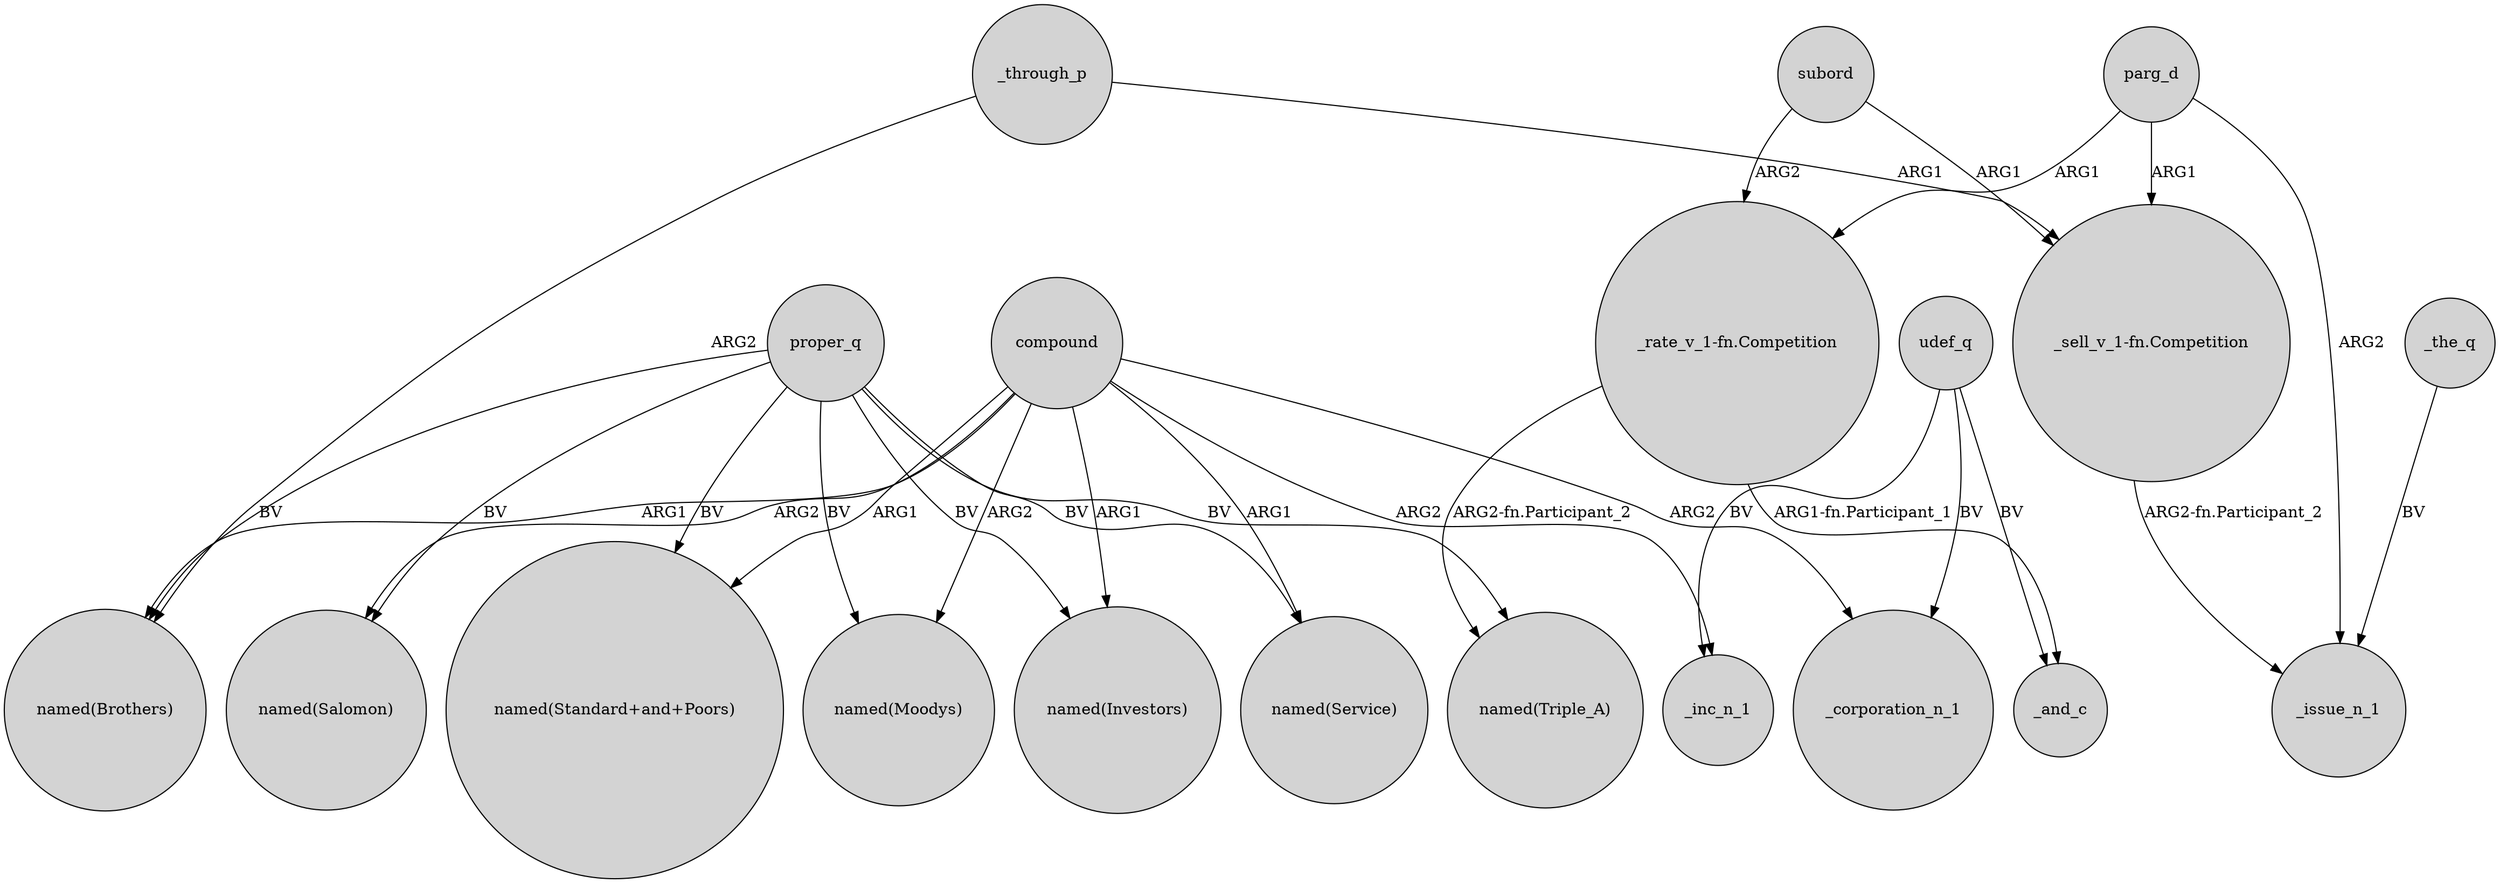 digraph {
	node [shape=circle style=filled]
	subord -> "_rate_v_1-fn.Competition" [label=ARG2]
	"_rate_v_1-fn.Competition" -> "named(Triple_A)" [label="ARG2-fn.Participant_2"]
	compound -> "named(Salomon)" [label=ARG2]
	proper_q -> "named(Standard+and+Poors)" [label=BV]
	parg_d -> "_sell_v_1-fn.Competition" [label=ARG1]
	proper_q -> "named(Moodys)" [label=BV]
	compound -> "named(Investors)" [label=ARG1]
	udef_q -> _and_c [label=BV]
	proper_q -> "named(Service)" [label=BV]
	"_sell_v_1-fn.Competition" -> _issue_n_1 [label="ARG2-fn.Participant_2"]
	udef_q -> _inc_n_1 [label=BV]
	compound -> "named(Service)" [label=ARG1]
	compound -> _inc_n_1 [label=ARG2]
	parg_d -> "_rate_v_1-fn.Competition" [label=ARG1]
	compound -> "named(Brothers)" [label=ARG1]
	_through_p -> "named(Brothers)" [label=ARG2]
	proper_q -> "named(Brothers)" [label=BV]
	proper_q -> "named(Salomon)" [label=BV]
	_through_p -> "_sell_v_1-fn.Competition" [label=ARG1]
	subord -> "_sell_v_1-fn.Competition" [label=ARG1]
	proper_q -> "named(Triple_A)" [label=BV]
	compound -> _corporation_n_1 [label=ARG2]
	compound -> "named(Standard+and+Poors)" [label=ARG1]
	udef_q -> _corporation_n_1 [label=BV]
	parg_d -> _issue_n_1 [label=ARG2]
	proper_q -> "named(Investors)" [label=BV]
	"_rate_v_1-fn.Competition" -> _and_c [label="ARG1-fn.Participant_1"]
	compound -> "named(Moodys)" [label=ARG2]
	_the_q -> _issue_n_1 [label=BV]
}
